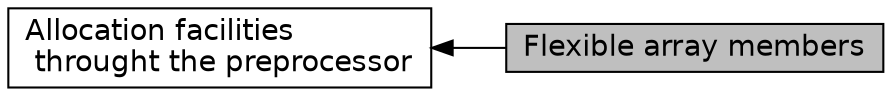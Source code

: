 digraph "Flexible array members"
{
  edge [fontname="Helvetica",fontsize="14",labelfontname="Helvetica",labelfontsize="14"];
  node [fontname="Helvetica",fontsize="14",shape=box];
  rankdir=LR;
  Node1 [label="Flexible array members",height=0.2,width=0.4,color="black", fillcolor="grey75", style="filled", fontcolor="black",tooltip=" "];
  Node2 [label="Allocation facilities\l throught the preprocessor",height=0.2,width=0.4,color="black", fillcolor="white", style="filled",URL="$group__preprocessor__allocation.html",tooltip=" "];
  Node2->Node1 [shape=plaintext, dir="back", style="solid"];
}
